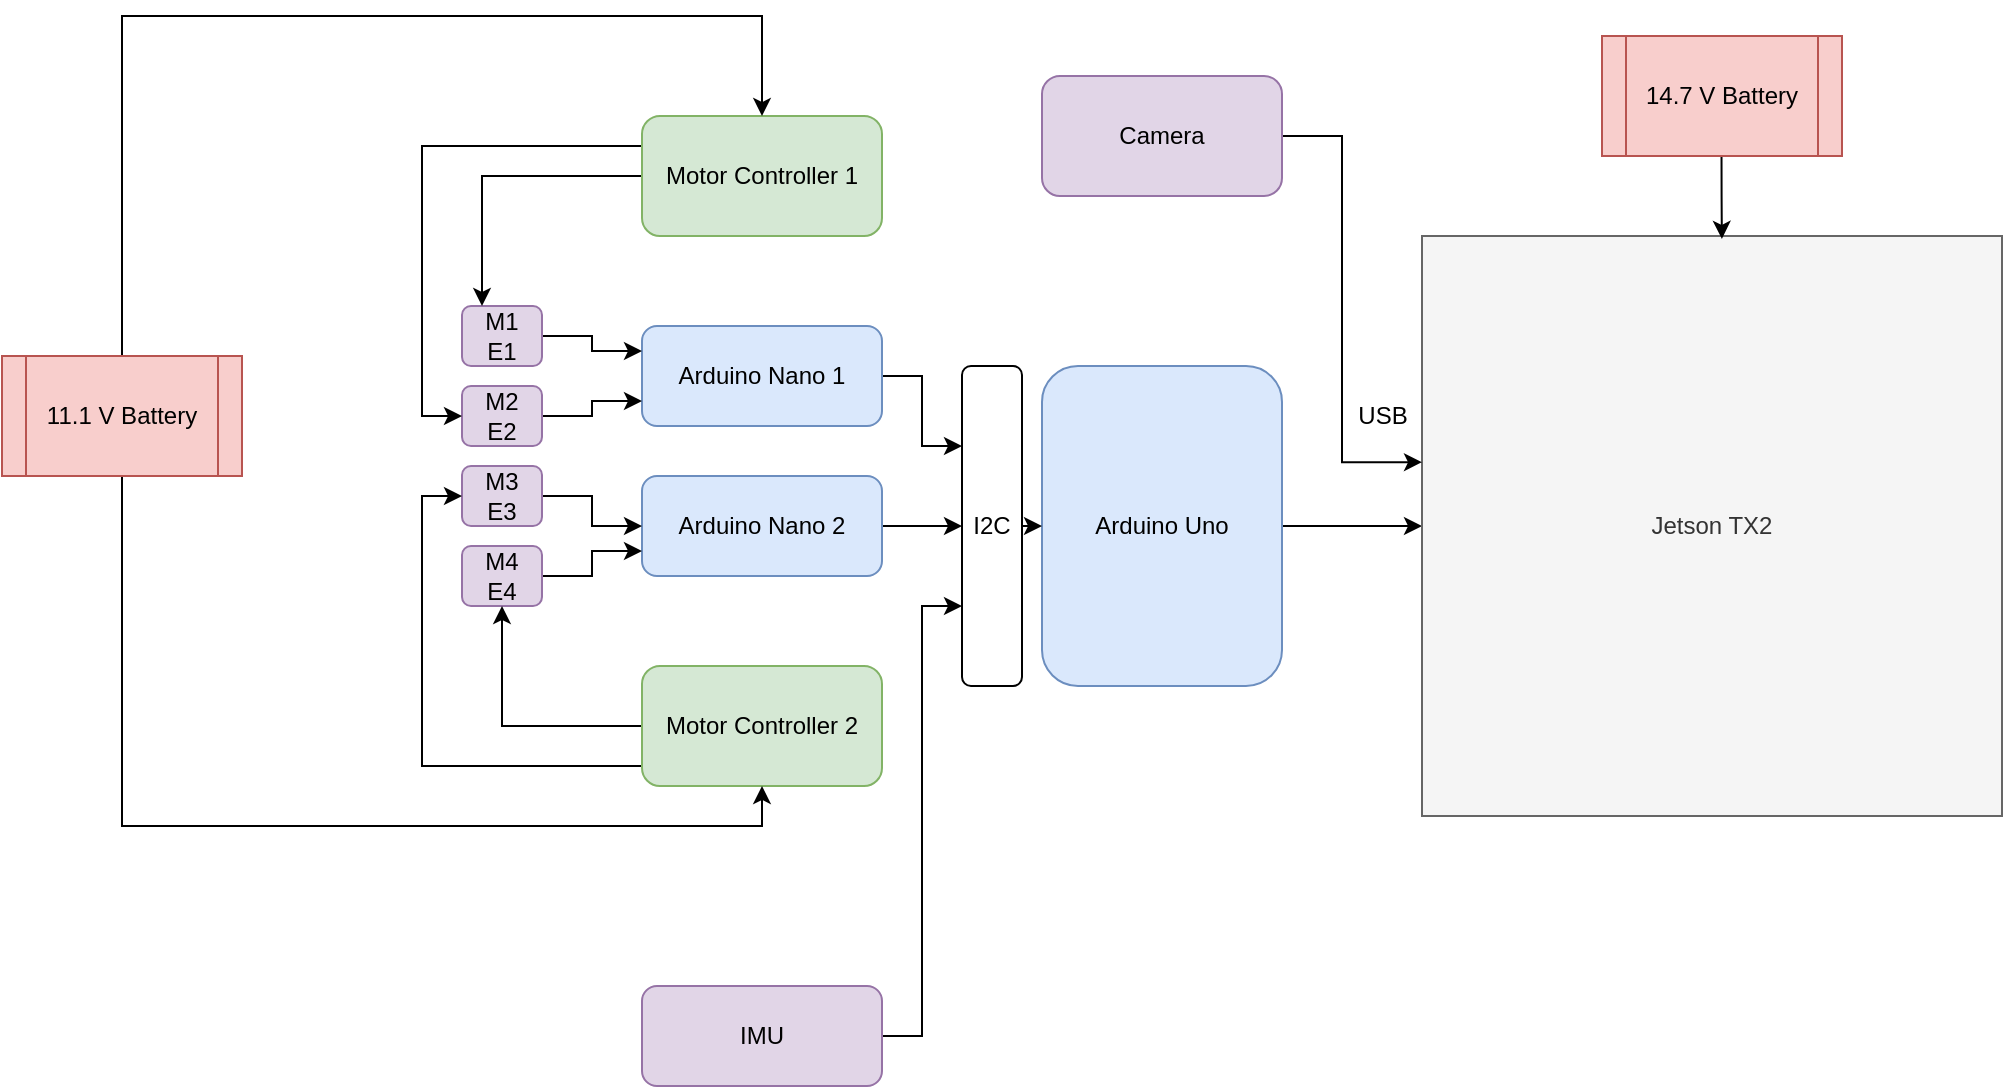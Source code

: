 <mxfile version="13.1.3" type="device"><diagram id="C5RBs43oDa-KdzZeNtuy" name="Page-1"><mxGraphModel dx="1995" dy="724" grid="1" gridSize="10" guides="1" tooltips="1" connect="1" arrows="1" fold="1" page="1" pageScale="1" pageWidth="827" pageHeight="1169" math="0" shadow="0"><root><mxCell id="WIyWlLk6GJQsqaUBKTNV-0"/><mxCell id="WIyWlLk6GJQsqaUBKTNV-1" parent="WIyWlLk6GJQsqaUBKTNV-0"/><mxCell id="2YYbPD2NlLkC1HAIFC1y-22" style="edgeStyle=orthogonalEdgeStyle;rounded=0;orthogonalLoop=1;jettySize=auto;html=1;entryX=0.25;entryY=1;entryDx=0;entryDy=0;comic=0;shadow=0;" edge="1" parent="WIyWlLk6GJQsqaUBKTNV-1" source="WIyWlLk6GJQsqaUBKTNV-3" target="2YYbPD2NlLkC1HAIFC1y-16"><mxGeometry relative="1" as="geometry"/></mxCell><mxCell id="WIyWlLk6GJQsqaUBKTNV-3" value="Arduino Nano 1" style="rounded=1;whiteSpace=wrap;html=1;fontSize=12;glass=0;strokeWidth=1;shadow=0;fillColor=#dae8fc;strokeColor=#6c8ebf;comic=0;" parent="WIyWlLk6GJQsqaUBKTNV-1" vertex="1"><mxGeometry x="660" y="472" width="120" height="50" as="geometry"/></mxCell><mxCell id="2YYbPD2NlLkC1HAIFC1y-23" style="edgeStyle=orthogonalEdgeStyle;rounded=0;orthogonalLoop=1;jettySize=auto;html=1;entryX=0.5;entryY=1;entryDx=0;entryDy=0;comic=0;shadow=0;" edge="1" parent="WIyWlLk6GJQsqaUBKTNV-1" source="2YYbPD2NlLkC1HAIFC1y-1" target="2YYbPD2NlLkC1HAIFC1y-16"><mxGeometry relative="1" as="geometry"/></mxCell><mxCell id="2YYbPD2NlLkC1HAIFC1y-1" value="Arduino Nano 2" style="rounded=1;whiteSpace=wrap;html=1;fontSize=12;glass=0;strokeWidth=1;shadow=0;fillColor=#dae8fc;strokeColor=#6c8ebf;comic=0;" vertex="1" parent="WIyWlLk6GJQsqaUBKTNV-1"><mxGeometry x="660" y="547" width="120" height="50" as="geometry"/></mxCell><mxCell id="2YYbPD2NlLkC1HAIFC1y-8" style="edgeStyle=orthogonalEdgeStyle;rounded=0;orthogonalLoop=1;jettySize=auto;html=1;entryX=0;entryY=0.25;entryDx=0;entryDy=0;comic=0;shadow=0;" edge="1" parent="WIyWlLk6GJQsqaUBKTNV-1" source="2YYbPD2NlLkC1HAIFC1y-2" target="WIyWlLk6GJQsqaUBKTNV-3"><mxGeometry relative="1" as="geometry"/></mxCell><mxCell id="2YYbPD2NlLkC1HAIFC1y-2" value="M1&lt;br&gt;E1" style="rounded=1;whiteSpace=wrap;html=1;fillColor=#e1d5e7;strokeColor=#9673a6;comic=0;shadow=0;" vertex="1" parent="WIyWlLk6GJQsqaUBKTNV-1"><mxGeometry x="570" y="462" width="40" height="30" as="geometry"/></mxCell><mxCell id="2YYbPD2NlLkC1HAIFC1y-11" style="edgeStyle=orthogonalEdgeStyle;rounded=0;orthogonalLoop=1;jettySize=auto;html=1;entryX=0;entryY=0.5;entryDx=0;entryDy=0;comic=0;shadow=0;" edge="1" parent="WIyWlLk6GJQsqaUBKTNV-1" source="2YYbPD2NlLkC1HAIFC1y-3" target="2YYbPD2NlLkC1HAIFC1y-1"><mxGeometry relative="1" as="geometry"><mxPoint x="650" y="572" as="targetPoint"/></mxGeometry></mxCell><mxCell id="2YYbPD2NlLkC1HAIFC1y-3" value="M3&lt;br&gt;E3" style="rounded=1;whiteSpace=wrap;html=1;fillColor=#e1d5e7;strokeColor=#9673a6;comic=0;shadow=0;" vertex="1" parent="WIyWlLk6GJQsqaUBKTNV-1"><mxGeometry x="570" y="542" width="40" height="30" as="geometry"/></mxCell><mxCell id="2YYbPD2NlLkC1HAIFC1y-9" style="edgeStyle=orthogonalEdgeStyle;rounded=0;orthogonalLoop=1;jettySize=auto;html=1;entryX=0;entryY=0.75;entryDx=0;entryDy=0;comic=0;shadow=0;" edge="1" parent="WIyWlLk6GJQsqaUBKTNV-1" source="2YYbPD2NlLkC1HAIFC1y-4" target="WIyWlLk6GJQsqaUBKTNV-3"><mxGeometry relative="1" as="geometry"/></mxCell><mxCell id="2YYbPD2NlLkC1HAIFC1y-4" value="M2&lt;br&gt;E2" style="rounded=1;whiteSpace=wrap;html=1;fillColor=#e1d5e7;strokeColor=#9673a6;comic=0;shadow=0;" vertex="1" parent="WIyWlLk6GJQsqaUBKTNV-1"><mxGeometry x="570" y="502" width="40" height="30" as="geometry"/></mxCell><mxCell id="2YYbPD2NlLkC1HAIFC1y-12" style="edgeStyle=orthogonalEdgeStyle;rounded=0;orthogonalLoop=1;jettySize=auto;html=1;entryX=0;entryY=0.75;entryDx=0;entryDy=0;comic=0;shadow=0;" edge="1" parent="WIyWlLk6GJQsqaUBKTNV-1" source="2YYbPD2NlLkC1HAIFC1y-5" target="2YYbPD2NlLkC1HAIFC1y-1"><mxGeometry relative="1" as="geometry"><mxPoint x="656" y="586" as="targetPoint"/></mxGeometry></mxCell><mxCell id="2YYbPD2NlLkC1HAIFC1y-5" value="M4&lt;br&gt;E4" style="rounded=1;whiteSpace=wrap;html=1;fillColor=#e1d5e7;strokeColor=#9673a6;comic=0;shadow=0;" vertex="1" parent="WIyWlLk6GJQsqaUBKTNV-1"><mxGeometry x="570" y="582" width="40" height="30" as="geometry"/></mxCell><mxCell id="2YYbPD2NlLkC1HAIFC1y-48" style="edgeStyle=orthogonalEdgeStyle;rounded=0;orthogonalLoop=1;jettySize=auto;html=1;exitX=1;exitY=0.5;exitDx=0;exitDy=0;entryX=0;entryY=0.5;entryDx=0;entryDy=0;comic=0;shadow=0;" edge="1" parent="WIyWlLk6GJQsqaUBKTNV-1" source="2YYbPD2NlLkC1HAIFC1y-13" target="2YYbPD2NlLkC1HAIFC1y-25"><mxGeometry relative="1" as="geometry"/></mxCell><mxCell id="2YYbPD2NlLkC1HAIFC1y-13" value="Arduino Uno" style="rounded=1;whiteSpace=wrap;html=1;fillColor=#dae8fc;strokeColor=#6c8ebf;comic=0;shadow=0;" vertex="1" parent="WIyWlLk6GJQsqaUBKTNV-1"><mxGeometry x="860" y="492" width="120" height="160" as="geometry"/></mxCell><mxCell id="2YYbPD2NlLkC1HAIFC1y-30" style="edgeStyle=orthogonalEdgeStyle;rounded=0;orthogonalLoop=1;jettySize=auto;html=1;exitX=0.5;exitY=0;exitDx=0;exitDy=0;entryX=0;entryY=0.5;entryDx=0;entryDy=0;comic=0;shadow=0;" edge="1" parent="WIyWlLk6GJQsqaUBKTNV-1" source="2YYbPD2NlLkC1HAIFC1y-16" target="2YYbPD2NlLkC1HAIFC1y-13"><mxGeometry relative="1" as="geometry"/></mxCell><mxCell id="2YYbPD2NlLkC1HAIFC1y-16" value="I2C" style="rounded=1;whiteSpace=wrap;html=1;direction=south;comic=0;shadow=0;" vertex="1" parent="WIyWlLk6GJQsqaUBKTNV-1"><mxGeometry x="820" y="492" width="30" height="160" as="geometry"/></mxCell><mxCell id="2YYbPD2NlLkC1HAIFC1y-20" style="edgeStyle=orthogonalEdgeStyle;rounded=0;orthogonalLoop=1;jettySize=auto;html=1;entryX=0.75;entryY=1;entryDx=0;entryDy=0;comic=0;shadow=0;" edge="1" parent="WIyWlLk6GJQsqaUBKTNV-1" source="2YYbPD2NlLkC1HAIFC1y-19" target="2YYbPD2NlLkC1HAIFC1y-16"><mxGeometry relative="1" as="geometry"/></mxCell><mxCell id="2YYbPD2NlLkC1HAIFC1y-19" value="IMU" style="rounded=1;whiteSpace=wrap;html=1;fontSize=12;glass=0;strokeWidth=1;shadow=0;fillColor=#e1d5e7;strokeColor=#9673a6;comic=0;" vertex="1" parent="WIyWlLk6GJQsqaUBKTNV-1"><mxGeometry x="660" y="802" width="120" height="50" as="geometry"/></mxCell><mxCell id="2YYbPD2NlLkC1HAIFC1y-25" value="Jetson TX2" style="whiteSpace=wrap;html=1;aspect=fixed;fillColor=#f5f5f5;strokeColor=#666666;fontColor=#333333;comic=0;shadow=0;" vertex="1" parent="WIyWlLk6GJQsqaUBKTNV-1"><mxGeometry x="1050" y="427" width="290" height="290" as="geometry"/></mxCell><mxCell id="2YYbPD2NlLkC1HAIFC1y-27" value="USB" style="text;html=1;align=center;verticalAlign=middle;resizable=0;points=[];autosize=1;comic=0;shadow=0;" vertex="1" parent="WIyWlLk6GJQsqaUBKTNV-1"><mxGeometry x="1010" y="507" width="40" height="20" as="geometry"/></mxCell><mxCell id="2YYbPD2NlLkC1HAIFC1y-35" style="edgeStyle=orthogonalEdgeStyle;rounded=0;orthogonalLoop=1;jettySize=auto;html=1;exitX=0;exitY=0.5;exitDx=0;exitDy=0;entryX=0.5;entryY=1;entryDx=0;entryDy=0;comic=0;shadow=0;" edge="1" parent="WIyWlLk6GJQsqaUBKTNV-1" source="2YYbPD2NlLkC1HAIFC1y-31" target="2YYbPD2NlLkC1HAIFC1y-5"><mxGeometry relative="1" as="geometry"/></mxCell><mxCell id="2YYbPD2NlLkC1HAIFC1y-38" style="edgeStyle=orthogonalEdgeStyle;rounded=0;orthogonalLoop=1;jettySize=auto;html=1;entryX=0;entryY=0.5;entryDx=0;entryDy=0;comic=0;shadow=0;" edge="1" parent="WIyWlLk6GJQsqaUBKTNV-1" source="2YYbPD2NlLkC1HAIFC1y-31" target="2YYbPD2NlLkC1HAIFC1y-3"><mxGeometry relative="1" as="geometry"><Array as="points"><mxPoint x="550" y="692"/><mxPoint x="550" y="557"/></Array></mxGeometry></mxCell><mxCell id="2YYbPD2NlLkC1HAIFC1y-31" value="Motor Controller 2" style="rounded=1;whiteSpace=wrap;html=1;fillColor=#d5e8d4;strokeColor=#82b366;comic=0;shadow=0;" vertex="1" parent="WIyWlLk6GJQsqaUBKTNV-1"><mxGeometry x="660" y="642" width="120" height="60" as="geometry"/></mxCell><mxCell id="2YYbPD2NlLkC1HAIFC1y-33" style="edgeStyle=orthogonalEdgeStyle;rounded=0;orthogonalLoop=1;jettySize=auto;html=1;entryX=0.25;entryY=0;entryDx=0;entryDy=0;comic=0;shadow=0;" edge="1" parent="WIyWlLk6GJQsqaUBKTNV-1" source="2YYbPD2NlLkC1HAIFC1y-32" target="2YYbPD2NlLkC1HAIFC1y-2"><mxGeometry relative="1" as="geometry"/></mxCell><mxCell id="2YYbPD2NlLkC1HAIFC1y-34" style="edgeStyle=orthogonalEdgeStyle;rounded=0;orthogonalLoop=1;jettySize=auto;html=1;entryX=0;entryY=0.5;entryDx=0;entryDy=0;comic=0;shadow=0;" edge="1" parent="WIyWlLk6GJQsqaUBKTNV-1" source="2YYbPD2NlLkC1HAIFC1y-32" target="2YYbPD2NlLkC1HAIFC1y-4"><mxGeometry relative="1" as="geometry"><Array as="points"><mxPoint x="550" y="382"/><mxPoint x="550" y="517"/></Array></mxGeometry></mxCell><mxCell id="2YYbPD2NlLkC1HAIFC1y-32" value="Motor Controller 1" style="rounded=1;whiteSpace=wrap;html=1;fillColor=#d5e8d4;strokeColor=#82b366;comic=0;shadow=0;" vertex="1" parent="WIyWlLk6GJQsqaUBKTNV-1"><mxGeometry x="660" y="367" width="120" height="60" as="geometry"/></mxCell><mxCell id="2YYbPD2NlLkC1HAIFC1y-52" style="edgeStyle=orthogonalEdgeStyle;rounded=0;orthogonalLoop=1;jettySize=auto;html=1;entryX=0.517;entryY=0.005;entryDx=0;entryDy=0;entryPerimeter=0;exitX=0.498;exitY=1.004;exitDx=0;exitDy=0;exitPerimeter=0;comic=0;shadow=0;" edge="1" parent="WIyWlLk6GJQsqaUBKTNV-1" source="2YYbPD2NlLkC1HAIFC1y-41" target="2YYbPD2NlLkC1HAIFC1y-25"><mxGeometry relative="1" as="geometry"><Array as="points"><mxPoint x="1200" y="407"/><mxPoint x="1200" y="407"/></Array></mxGeometry></mxCell><mxCell id="2YYbPD2NlLkC1HAIFC1y-41" value="14.7 V Battery" style="shape=process;whiteSpace=wrap;html=1;backgroundOutline=1;fillColor=#f8cecc;strokeColor=#b85450;comic=0;shadow=0;" vertex="1" parent="WIyWlLk6GJQsqaUBKTNV-1"><mxGeometry x="1140" y="327" width="120" height="60" as="geometry"/></mxCell><mxCell id="2YYbPD2NlLkC1HAIFC1y-45" style="edgeStyle=orthogonalEdgeStyle;rounded=0;orthogonalLoop=1;jettySize=auto;html=1;entryX=0;entryY=0.39;entryDx=0;entryDy=0;entryPerimeter=0;comic=0;shadow=0;" edge="1" parent="WIyWlLk6GJQsqaUBKTNV-1" source="2YYbPD2NlLkC1HAIFC1y-44" target="2YYbPD2NlLkC1HAIFC1y-25"><mxGeometry relative="1" as="geometry"><Array as="points"><mxPoint x="1010" y="377"/><mxPoint x="1010" y="540"/></Array></mxGeometry></mxCell><mxCell id="2YYbPD2NlLkC1HAIFC1y-44" value="Camera" style="rounded=1;whiteSpace=wrap;html=1;fillColor=#e1d5e7;strokeColor=#9673a6;comic=0;shadow=0;" vertex="1" parent="WIyWlLk6GJQsqaUBKTNV-1"><mxGeometry x="860" y="347" width="120" height="60" as="geometry"/></mxCell><mxCell id="2YYbPD2NlLkC1HAIFC1y-50" style="edgeStyle=orthogonalEdgeStyle;rounded=0;orthogonalLoop=1;jettySize=auto;html=1;entryX=0.5;entryY=0;entryDx=0;entryDy=0;comic=0;shadow=0;" edge="1" parent="WIyWlLk6GJQsqaUBKTNV-1" source="2YYbPD2NlLkC1HAIFC1y-49" target="2YYbPD2NlLkC1HAIFC1y-32"><mxGeometry relative="1" as="geometry"><Array as="points"><mxPoint x="720" y="317"/></Array></mxGeometry></mxCell><mxCell id="2YYbPD2NlLkC1HAIFC1y-51" style="edgeStyle=orthogonalEdgeStyle;rounded=0;orthogonalLoop=1;jettySize=auto;html=1;entryX=0.5;entryY=1;entryDx=0;entryDy=0;exitX=0.5;exitY=1;exitDx=0;exitDy=0;comic=0;shadow=0;" edge="1" parent="WIyWlLk6GJQsqaUBKTNV-1" source="2YYbPD2NlLkC1HAIFC1y-49" target="2YYbPD2NlLkC1HAIFC1y-31"><mxGeometry relative="1" as="geometry"><mxPoint x="350" y="597" as="sourcePoint"/><Array as="points"><mxPoint x="400" y="722"/><mxPoint x="720" y="722"/></Array></mxGeometry></mxCell><mxCell id="2YYbPD2NlLkC1HAIFC1y-49" value="11.1 V Battery" style="shape=process;whiteSpace=wrap;html=1;backgroundOutline=1;fillColor=#f8cecc;strokeColor=#b85450;comic=0;shadow=0;" vertex="1" parent="WIyWlLk6GJQsqaUBKTNV-1"><mxGeometry x="340" y="487" width="120" height="60" as="geometry"/></mxCell></root></mxGraphModel></diagram></mxfile>